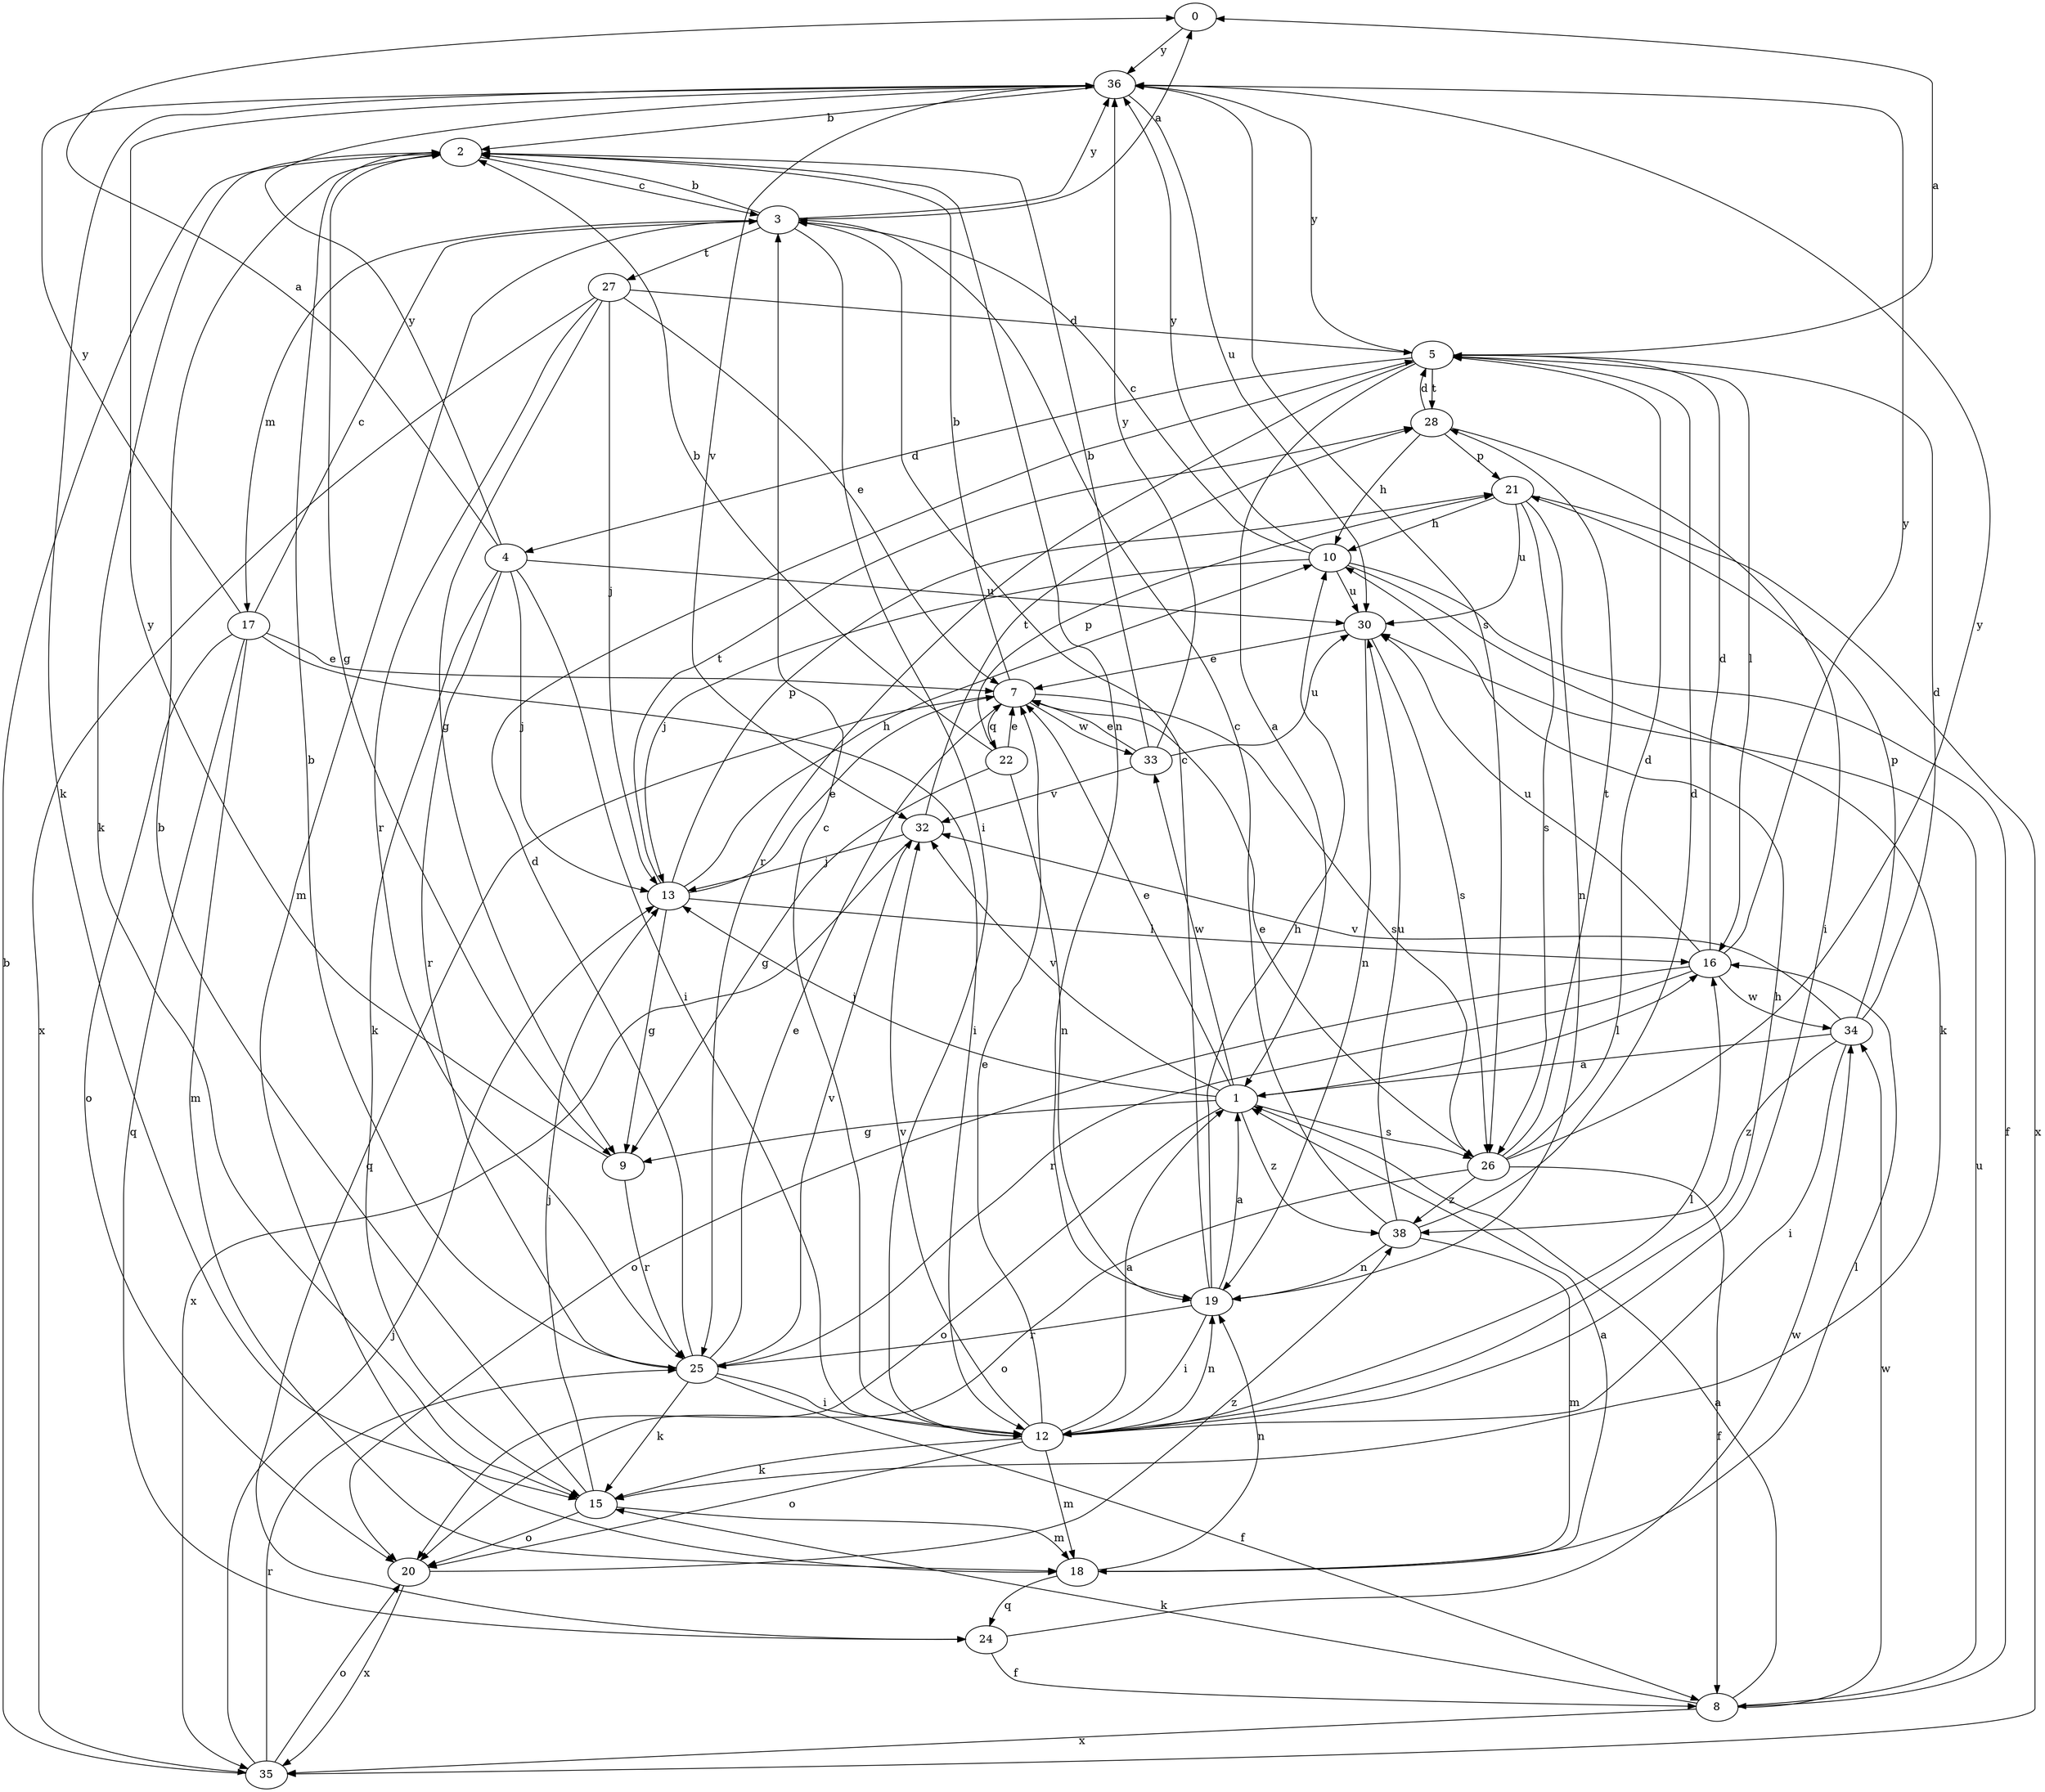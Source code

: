 strict digraph  {
0;
1;
2;
3;
4;
5;
7;
8;
9;
10;
12;
13;
15;
16;
17;
18;
19;
20;
21;
22;
24;
25;
26;
27;
28;
30;
32;
33;
34;
35;
36;
38;
0 -> 36  [label=y];
1 -> 7  [label=e];
1 -> 9  [label=g];
1 -> 13  [label=j];
1 -> 16  [label=l];
1 -> 20  [label=o];
1 -> 26  [label=s];
1 -> 32  [label=v];
1 -> 33  [label=w];
1 -> 38  [label=z];
2 -> 3  [label=c];
2 -> 9  [label=g];
2 -> 15  [label=k];
2 -> 19  [label=n];
3 -> 0  [label=a];
3 -> 2  [label=b];
3 -> 12  [label=i];
3 -> 17  [label=m];
3 -> 18  [label=m];
3 -> 27  [label=t];
3 -> 36  [label=y];
4 -> 0  [label=a];
4 -> 12  [label=i];
4 -> 13  [label=j];
4 -> 15  [label=k];
4 -> 25  [label=r];
4 -> 30  [label=u];
4 -> 36  [label=y];
5 -> 0  [label=a];
5 -> 1  [label=a];
5 -> 4  [label=d];
5 -> 16  [label=l];
5 -> 25  [label=r];
5 -> 28  [label=t];
5 -> 36  [label=y];
7 -> 2  [label=b];
7 -> 22  [label=q];
7 -> 24  [label=q];
7 -> 26  [label=s];
7 -> 33  [label=w];
8 -> 1  [label=a];
8 -> 15  [label=k];
8 -> 30  [label=u];
8 -> 34  [label=w];
8 -> 35  [label=x];
9 -> 25  [label=r];
9 -> 36  [label=y];
10 -> 3  [label=c];
10 -> 8  [label=f];
10 -> 13  [label=j];
10 -> 15  [label=k];
10 -> 30  [label=u];
10 -> 36  [label=y];
12 -> 1  [label=a];
12 -> 3  [label=c];
12 -> 7  [label=e];
12 -> 10  [label=h];
12 -> 15  [label=k];
12 -> 16  [label=l];
12 -> 18  [label=m];
12 -> 19  [label=n];
12 -> 20  [label=o];
12 -> 32  [label=v];
13 -> 7  [label=e];
13 -> 9  [label=g];
13 -> 10  [label=h];
13 -> 16  [label=l];
13 -> 21  [label=p];
13 -> 28  [label=t];
15 -> 2  [label=b];
15 -> 13  [label=j];
15 -> 18  [label=m];
15 -> 20  [label=o];
16 -> 5  [label=d];
16 -> 20  [label=o];
16 -> 25  [label=r];
16 -> 30  [label=u];
16 -> 34  [label=w];
16 -> 36  [label=y];
17 -> 3  [label=c];
17 -> 7  [label=e];
17 -> 12  [label=i];
17 -> 18  [label=m];
17 -> 20  [label=o];
17 -> 24  [label=q];
17 -> 36  [label=y];
18 -> 1  [label=a];
18 -> 16  [label=l];
18 -> 19  [label=n];
18 -> 24  [label=q];
19 -> 1  [label=a];
19 -> 3  [label=c];
19 -> 10  [label=h];
19 -> 12  [label=i];
19 -> 25  [label=r];
20 -> 35  [label=x];
20 -> 38  [label=z];
21 -> 10  [label=h];
21 -> 19  [label=n];
21 -> 26  [label=s];
21 -> 30  [label=u];
21 -> 35  [label=x];
22 -> 2  [label=b];
22 -> 7  [label=e];
22 -> 9  [label=g];
22 -> 19  [label=n];
22 -> 21  [label=p];
24 -> 8  [label=f];
24 -> 34  [label=w];
25 -> 2  [label=b];
25 -> 5  [label=d];
25 -> 7  [label=e];
25 -> 8  [label=f];
25 -> 12  [label=i];
25 -> 15  [label=k];
25 -> 32  [label=v];
26 -> 5  [label=d];
26 -> 7  [label=e];
26 -> 8  [label=f];
26 -> 20  [label=o];
26 -> 28  [label=t];
26 -> 36  [label=y];
26 -> 38  [label=z];
27 -> 5  [label=d];
27 -> 7  [label=e];
27 -> 9  [label=g];
27 -> 13  [label=j];
27 -> 25  [label=r];
27 -> 35  [label=x];
28 -> 5  [label=d];
28 -> 10  [label=h];
28 -> 12  [label=i];
28 -> 21  [label=p];
30 -> 7  [label=e];
30 -> 19  [label=n];
30 -> 26  [label=s];
32 -> 13  [label=j];
32 -> 28  [label=t];
32 -> 35  [label=x];
33 -> 2  [label=b];
33 -> 7  [label=e];
33 -> 30  [label=u];
33 -> 32  [label=v];
33 -> 36  [label=y];
34 -> 1  [label=a];
34 -> 5  [label=d];
34 -> 12  [label=i];
34 -> 21  [label=p];
34 -> 32  [label=v];
34 -> 38  [label=z];
35 -> 2  [label=b];
35 -> 13  [label=j];
35 -> 20  [label=o];
35 -> 25  [label=r];
36 -> 2  [label=b];
36 -> 15  [label=k];
36 -> 26  [label=s];
36 -> 30  [label=u];
36 -> 32  [label=v];
38 -> 3  [label=c];
38 -> 5  [label=d];
38 -> 18  [label=m];
38 -> 19  [label=n];
38 -> 30  [label=u];
}
